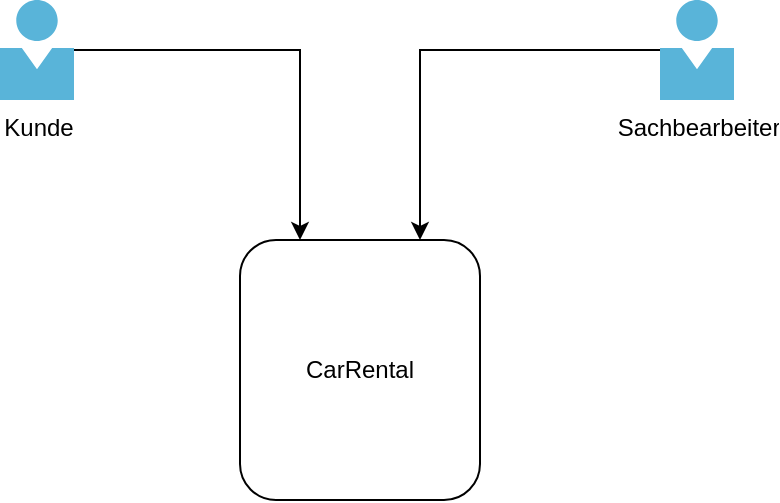 <mxfile version="20.0.1" type="device"><diagram id="EVc52smlUiOg_r2LM0NY" name="Page-1"><mxGraphModel dx="1446" dy="1122" grid="1" gridSize="10" guides="1" tooltips="1" connect="1" arrows="1" fold="1" page="1" pageScale="1" pageWidth="1100" pageHeight="850" math="0" shadow="0"><root><mxCell id="0"/><mxCell id="1" parent="0"/><mxCell id="S67EccjBVAU4HizvPTIg-1" value="CarRental" style="rounded=1;whiteSpace=wrap;html=1;" parent="1" vertex="1"><mxGeometry x="487" y="340" width="120" height="130" as="geometry"/></mxCell><mxCell id="S67EccjBVAU4HizvPTIg-6" style="edgeStyle=orthogonalEdgeStyle;rounded=0;orthogonalLoop=1;jettySize=auto;html=1;entryX=0.75;entryY=0;entryDx=0;entryDy=0;" parent="1" source="S67EccjBVAU4HizvPTIg-5" target="S67EccjBVAU4HizvPTIg-1" edge="1"><mxGeometry relative="1" as="geometry"><Array as="points"><mxPoint x="577" y="245"/></Array></mxGeometry></mxCell><mxCell id="S67EccjBVAU4HizvPTIg-5" value="Sachbearbeiter" style="sketch=0;aspect=fixed;html=1;points=[];align=center;image;fontSize=12;image=img/lib/mscae/Person.svg;" parent="1" vertex="1"><mxGeometry x="697" y="220" width="37" height="50" as="geometry"/></mxCell><mxCell id="cqUQ1h2NHDcfT83luLuF-2" style="edgeStyle=orthogonalEdgeStyle;rounded=0;orthogonalLoop=1;jettySize=auto;html=1;entryX=0.25;entryY=0;entryDx=0;entryDy=0;" parent="1" source="cqUQ1h2NHDcfT83luLuF-1" target="S67EccjBVAU4HizvPTIg-1" edge="1"><mxGeometry relative="1" as="geometry"/></mxCell><mxCell id="cqUQ1h2NHDcfT83luLuF-1" value="Kunde" style="sketch=0;aspect=fixed;html=1;points=[];align=center;image;fontSize=12;image=img/lib/mscae/Person.svg;" parent="1" vertex="1"><mxGeometry x="367" y="220" width="37" height="50" as="geometry"/></mxCell></root></mxGraphModel></diagram></mxfile>